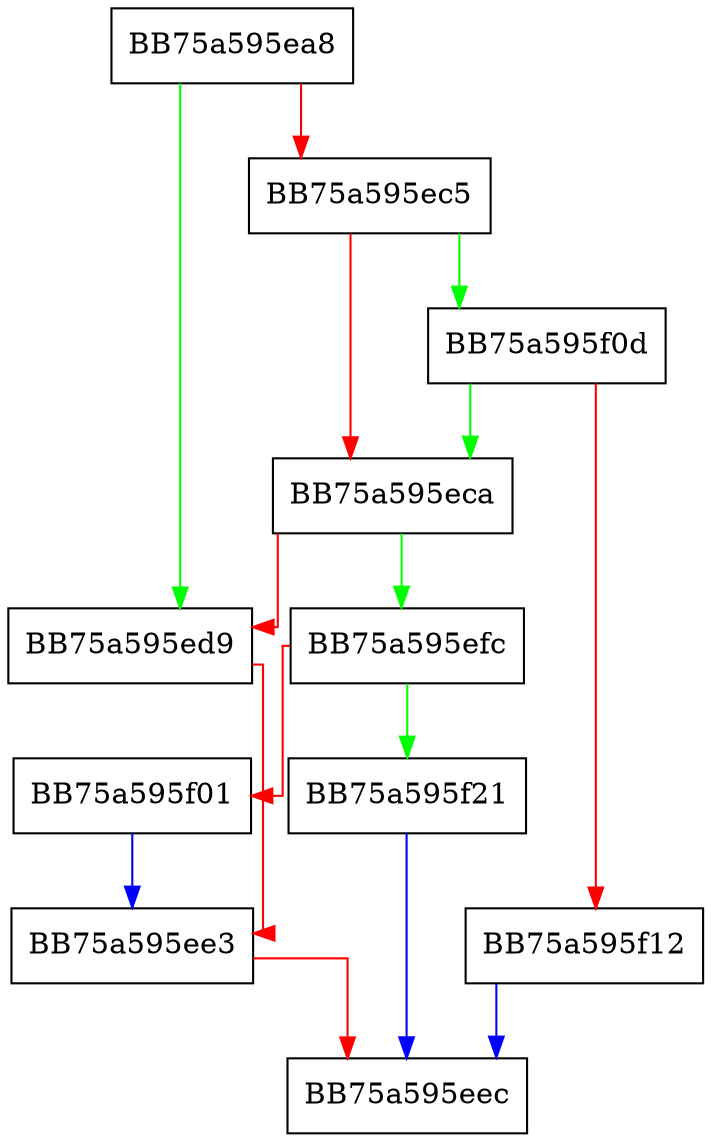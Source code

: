 digraph memcpy_s {
  node [shape="box"];
  graph [splines=ortho];
  BB75a595ea8 -> BB75a595ed9 [color="green"];
  BB75a595ea8 -> BB75a595ec5 [color="red"];
  BB75a595ec5 -> BB75a595f0d [color="green"];
  BB75a595ec5 -> BB75a595eca [color="red"];
  BB75a595eca -> BB75a595efc [color="green"];
  BB75a595eca -> BB75a595ed9 [color="red"];
  BB75a595ed9 -> BB75a595ee3 [color="red"];
  BB75a595ee3 -> BB75a595eec [color="red"];
  BB75a595efc -> BB75a595f21 [color="green"];
  BB75a595efc -> BB75a595f01 [color="red"];
  BB75a595f01 -> BB75a595ee3 [color="blue"];
  BB75a595f0d -> BB75a595eca [color="green"];
  BB75a595f0d -> BB75a595f12 [color="red"];
  BB75a595f12 -> BB75a595eec [color="blue"];
  BB75a595f21 -> BB75a595eec [color="blue"];
}